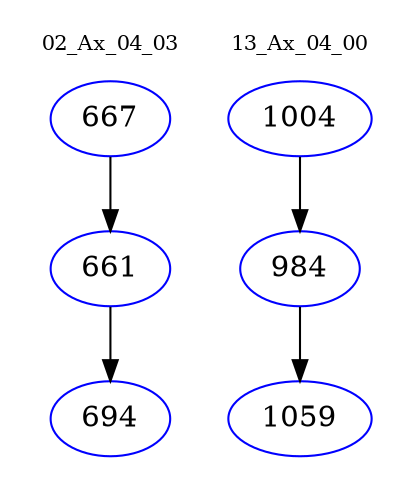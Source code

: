 digraph{
subgraph cluster_0 {
color = white
label = "02_Ax_04_03";
fontsize=10;
T0_667 [label="667", color="blue"]
T0_667 -> T0_661 [color="black"]
T0_661 [label="661", color="blue"]
T0_661 -> T0_694 [color="black"]
T0_694 [label="694", color="blue"]
}
subgraph cluster_1 {
color = white
label = "13_Ax_04_00";
fontsize=10;
T1_1004 [label="1004", color="blue"]
T1_1004 -> T1_984 [color="black"]
T1_984 [label="984", color="blue"]
T1_984 -> T1_1059 [color="black"]
T1_1059 [label="1059", color="blue"]
}
}

